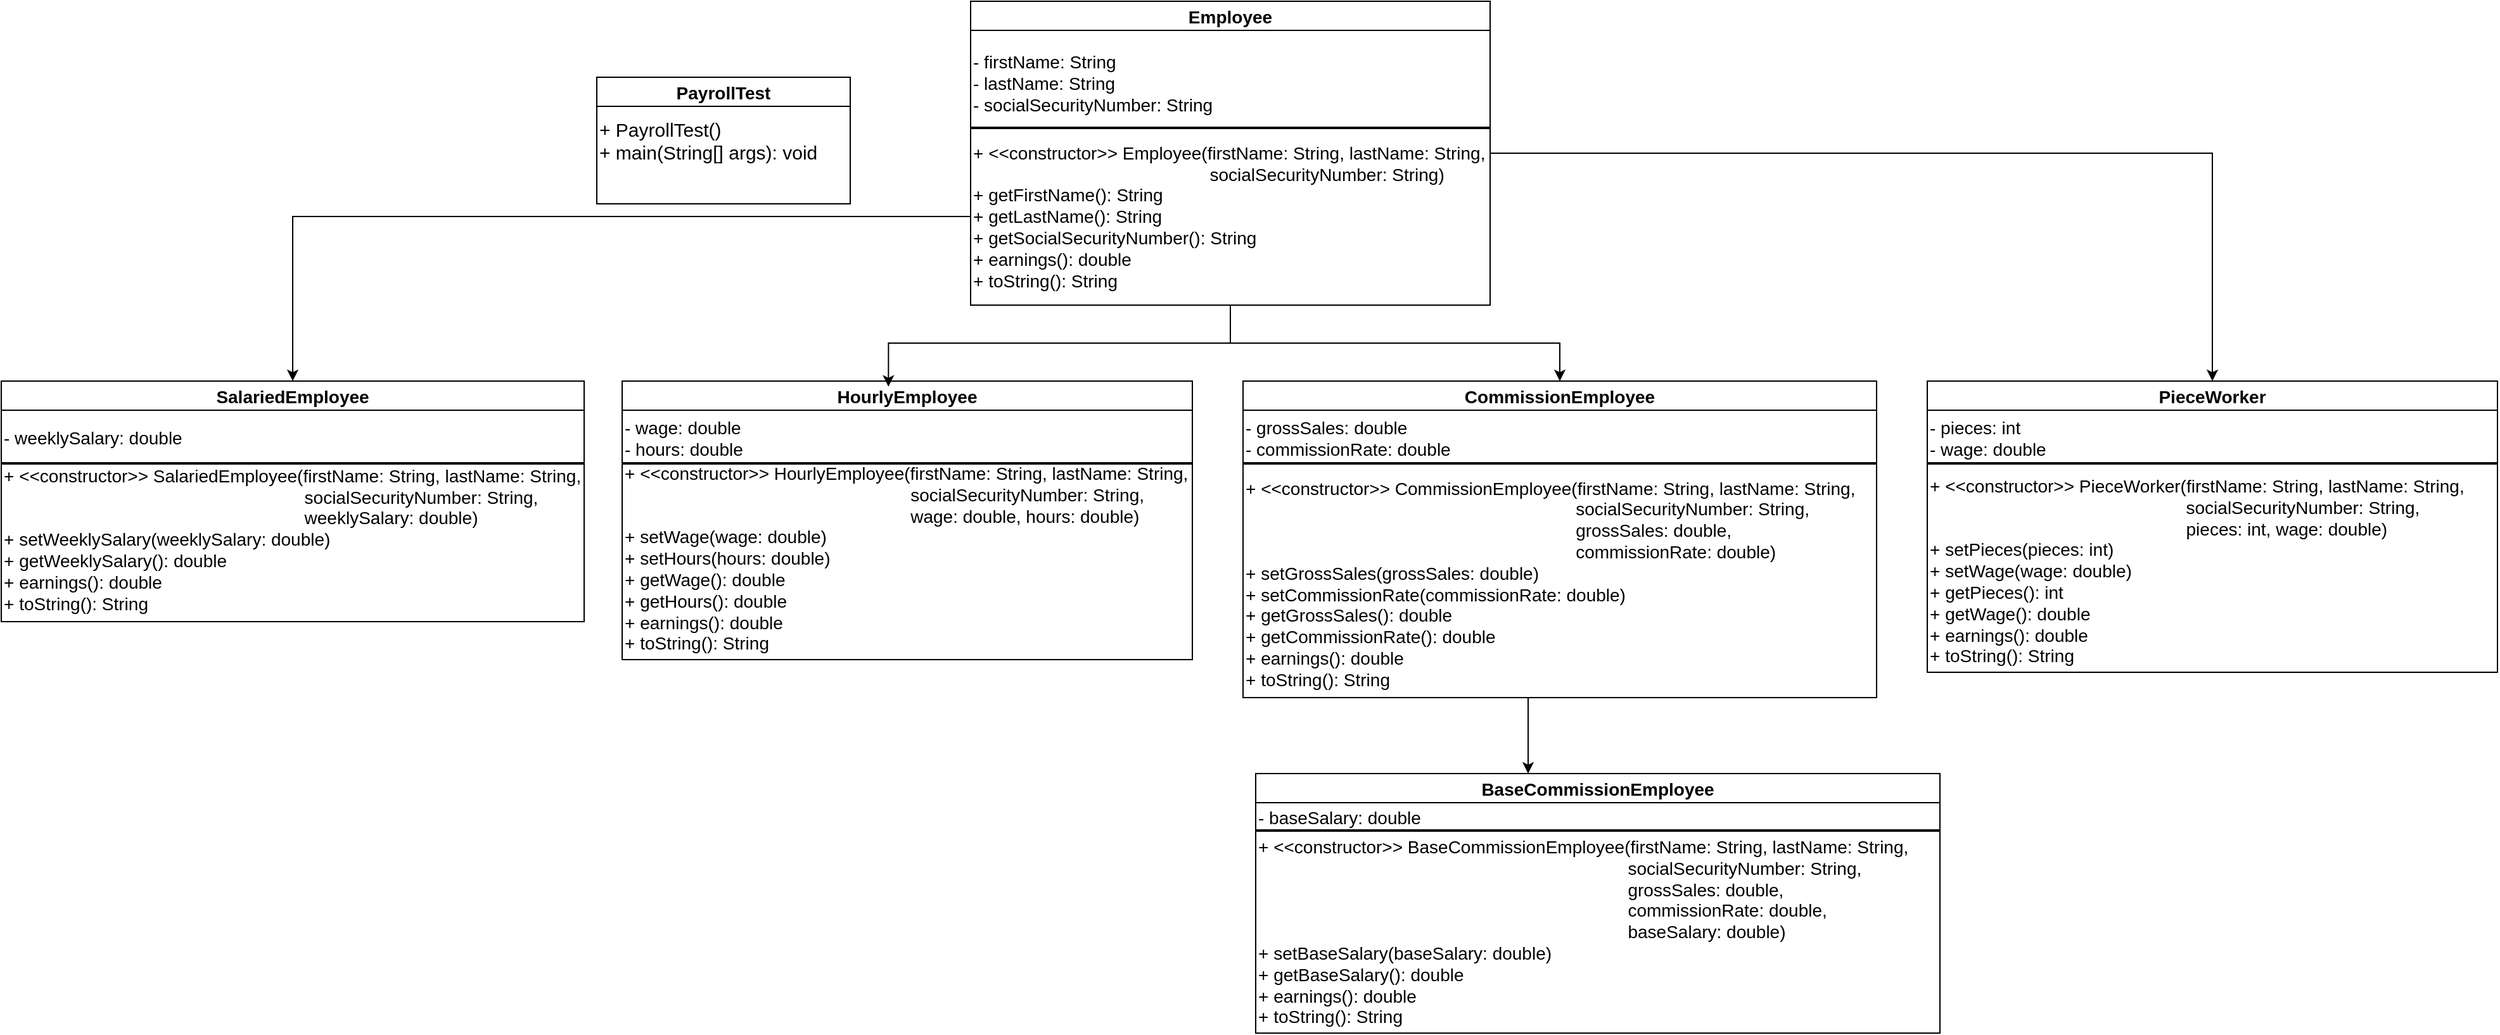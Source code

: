 <mxfile version="24.4.0" type="device">
  <diagram id="prtHgNgQTEPvFCAcTncT" name="Page-1">
    <mxGraphModel dx="3200" dy="1128" grid="1" gridSize="10" guides="1" tooltips="1" connect="1" arrows="1" fold="1" page="1" pageScale="1" pageWidth="1100" pageHeight="850" math="0" shadow="0">
      <root>
        <mxCell id="0" />
        <mxCell id="1" parent="0" />
        <mxCell id="9lZ008rthi-1Io387yjq-19" value="PayrollTest" style="swimlane;fontSize=14;startSize=23;" parent="1" vertex="1">
          <mxGeometry x="50" y="80" width="200" height="100" as="geometry" />
        </mxCell>
        <mxCell id="9lZ008rthi-1Io387yjq-22" value="&lt;div&gt;+ PayrollTest()&lt;br&gt;&lt;/div&gt;&lt;div&gt;+ main(String[] args): void&lt;/div&gt;" style="text;html=1;align=left;verticalAlign=middle;resizable=0;points=[];autosize=1;strokeColor=none;fillColor=none;fontSize=15;" parent="9lZ008rthi-1Io387yjq-19" vertex="1">
          <mxGeometry y="25" width="200" height="50" as="geometry" />
        </mxCell>
        <mxCell id="0-hA2W_cpCPpV_t6YLu7-19" style="edgeStyle=orthogonalEdgeStyle;rounded=0;orthogonalLoop=1;jettySize=auto;html=1;entryX=0.5;entryY=0;entryDx=0;entryDy=0;" parent="1" source="LcrMxiL6GuTGsdU8cqxs-2" target="LcrMxiL6GuTGsdU8cqxs-20" edge="1">
          <mxGeometry relative="1" as="geometry" />
        </mxCell>
        <mxCell id="0-hA2W_cpCPpV_t6YLu7-20" style="edgeStyle=orthogonalEdgeStyle;rounded=0;orthogonalLoop=1;jettySize=auto;html=1;entryX=0.5;entryY=0;entryDx=0;entryDy=0;" parent="1" source="LcrMxiL6GuTGsdU8cqxs-2" target="0-hA2W_cpCPpV_t6YLu7-10" edge="1">
          <mxGeometry relative="1" as="geometry" />
        </mxCell>
        <mxCell id="LcrMxiL6GuTGsdU8cqxs-2" value="Employee" style="swimlane;fontSize=14;startSize=23;" parent="1" vertex="1">
          <mxGeometry x="345" y="20" width="410" height="240" as="geometry" />
        </mxCell>
        <mxCell id="LcrMxiL6GuTGsdU8cqxs-3" value="" style="line;strokeWidth=2;html=1;fontSize=14;" parent="LcrMxiL6GuTGsdU8cqxs-2" vertex="1">
          <mxGeometry y="95" width="410" height="10" as="geometry" />
        </mxCell>
        <mxCell id="LcrMxiL6GuTGsdU8cqxs-5" value="+ &amp;lt;&amp;lt;constructor&amp;gt;&amp;gt; Employee(firstName: String, lastName: String,&lt;div style=&quot;font-size: 14px;&quot;&gt;&lt;span style=&quot;white-space: pre; font-size: 14px;&quot;&gt;&#x9;&lt;/span&gt;&lt;span style=&quot;white-space: pre; font-size: 14px;&quot;&gt;&#x9;&lt;/span&gt;&lt;span style=&quot;white-space: pre; font-size: 14px;&quot;&gt;&#x9;&lt;span style=&quot;white-space: pre; font-size: 14px;&quot;&gt;&#x9;&lt;/span&gt;&lt;span style=&quot;white-space: pre; font-size: 14px;&quot;&gt;&#x9;&lt;/span&gt;&lt;span style=&quot;white-space: pre; font-size: 14px;&quot;&gt;&#x9;&lt;/span&gt;s&lt;/span&gt;ocialSecurityNumber: String)&lt;/div&gt;&lt;div style=&quot;font-size: 14px;&quot;&gt;&lt;div style=&quot;font-size: 14px;&quot;&gt;&lt;span style=&quot;background-color: initial; font-size: 14px;&quot;&gt;+ getFirstName(): String&lt;/span&gt;&lt;/div&gt;&lt;div style=&quot;font-size: 14px;&quot;&gt;+ getLastName(): String&lt;span style=&quot;background-color: initial; font-size: 14px;&quot;&gt;&lt;br style=&quot;font-size: 14px;&quot;&gt;&lt;/span&gt;&lt;/div&gt;&lt;div style=&quot;font-size: 14px;&quot;&gt;+ getSocialSecurityNumber(): String&lt;br style=&quot;font-size: 14px;&quot;&gt;&lt;/div&gt;&lt;div style=&quot;font-size: 14px;&quot;&gt;+ earnings(): double&lt;/div&gt;&lt;div style=&quot;font-size: 14px;&quot;&gt;+ toString(): String&lt;/div&gt;&lt;/div&gt;" style="text;html=1;align=left;verticalAlign=middle;resizable=0;points=[];autosize=1;strokeColor=none;fillColor=none;fontSize=14;" parent="LcrMxiL6GuTGsdU8cqxs-2" vertex="1">
          <mxGeometry y="105" width="430" height="130" as="geometry" />
        </mxCell>
        <mxCell id="LcrMxiL6GuTGsdU8cqxs-4" value="&lt;span style=&quot;font-size: 14px;&quot;&gt;- firstName: String&lt;/span&gt;&lt;div style=&quot;font-size: 14px;&quot;&gt;&lt;span style=&quot;font-size: 14px;&quot;&gt;- lastName: String&lt;/span&gt;&lt;/div&gt;&lt;div style=&quot;font-size: 14px;&quot;&gt;&lt;span style=&quot;font-size: 14px;&quot;&gt;- socialSecurityNumber&lt;/span&gt;&lt;span style=&quot;font-size: 14px; background-color: initial;&quot;&gt;: String&lt;/span&gt;&lt;/div&gt;" style="text;html=1;align=left;verticalAlign=middle;resizable=0;points=[];autosize=1;strokeColor=none;fillColor=none;fontSize=14;" parent="LcrMxiL6GuTGsdU8cqxs-2" vertex="1">
          <mxGeometry y="35" width="210" height="60" as="geometry" />
        </mxCell>
        <mxCell id="LcrMxiL6GuTGsdU8cqxs-8" value="SalariedEmployee" style="swimlane;fontSize=14;startSize=23;" parent="1" vertex="1">
          <mxGeometry x="-420" y="320" width="460" height="190" as="geometry" />
        </mxCell>
        <mxCell id="LcrMxiL6GuTGsdU8cqxs-10" value="+ &amp;lt;&amp;lt;constructor&amp;gt;&amp;gt; SalariedEmployee(firstName: String, lastName: String,&lt;div style=&quot;font-size: 14px;&quot;&gt;&lt;span style=&quot;background-color: initial; white-space-collapse: preserve;&quot;&gt;&#x9;&lt;/span&gt;&lt;span style=&quot;background-color: initial; white-space-collapse: preserve;&quot;&gt;&#x9;&lt;/span&gt;&lt;span style=&quot;background-color: initial; white-space-collapse: preserve;&quot;&gt;&#x9;&lt;span style=&quot;white-space-collapse: preserve;&quot;&gt;&#x9;&lt;/span&gt;&lt;span style=&quot;white-space-collapse: preserve;&quot;&gt;&#x9;&lt;/span&gt;&lt;span style=&quot;white-space-collapse: preserve;&quot;&gt;&#x9;&lt;/span&gt;             s&lt;/span&gt;&lt;span style=&quot;background-color: initial;&quot;&gt;ocialSecurityNumber: String,&amp;nbsp;&lt;/span&gt;&lt;/div&gt;&lt;div style=&quot;font-size: 14px;&quot;&gt;&lt;span style=&quot;background-color: initial;&quot;&gt;&lt;span style=&quot;white-space: pre;&quot;&gt;&#x9;&lt;/span&gt;&lt;span style=&quot;white-space: pre;&quot;&gt;&#x9;&lt;/span&gt;&lt;span style=&quot;white-space: pre;&quot;&gt;&#x9;&lt;/span&gt;&lt;span style=&quot;white-space: pre;&quot;&gt;&#x9;&lt;/span&gt;&lt;span style=&quot;white-space: pre;&quot;&gt;&#x9;&lt;/span&gt;&lt;span style=&quot;white-space: pre;&quot;&gt;&#x9;&lt;/span&gt;&lt;span style=&quot;white-space: pre;&quot;&gt;&#x9;&lt;/span&gt;&amp;nbsp; &amp;nbsp; &amp;nbsp;weeklySalary: double&lt;/span&gt;&lt;span style=&quot;background-color: initial;&quot;&gt;)&lt;/span&gt;&lt;/div&gt;&lt;div style=&quot;font-size: 14px;&quot;&gt;&lt;div style=&quot;font-size: 14px;&quot;&gt;&lt;span style=&quot;background-color: initial; font-size: 14px;&quot;&gt;+ setWeeklySalary(weeklySalary: double)&lt;/span&gt;&lt;/div&gt;&lt;div style=&quot;font-size: 14px;&quot;&gt;+ getWeeklySalary(): double&lt;span style=&quot;background-color: initial; font-size: 14px;&quot;&gt;&lt;br style=&quot;font-size: 14px;&quot;&gt;&lt;/span&gt;&lt;/div&gt;&lt;div style=&quot;font-size: 14px;&quot;&gt;+ earnings(): double&lt;/div&gt;&lt;div style=&quot;font-size: 14px;&quot;&gt;+ toString(): String&lt;/div&gt;&lt;/div&gt;" style="text;html=1;align=left;verticalAlign=middle;resizable=0;points=[];autosize=1;strokeColor=none;fillColor=none;fontSize=14;" parent="LcrMxiL6GuTGsdU8cqxs-8" vertex="1">
          <mxGeometry y="60" width="480" height="130" as="geometry" />
        </mxCell>
        <mxCell id="LcrMxiL6GuTGsdU8cqxs-11" value="&lt;span style=&quot;font-size: 14px;&quot;&gt;- weeklySalary: double&lt;/span&gt;" style="text;html=1;align=left;verticalAlign=middle;resizable=0;points=[];autosize=1;strokeColor=none;fillColor=none;fontSize=14;" parent="LcrMxiL6GuTGsdU8cqxs-8" vertex="1">
          <mxGeometry y="30" width="160" height="30" as="geometry" />
        </mxCell>
        <mxCell id="0-hA2W_cpCPpV_t6YLu7-1" value="" style="line;strokeWidth=2;html=1;fontSize=14;" parent="LcrMxiL6GuTGsdU8cqxs-8" vertex="1">
          <mxGeometry y="60" width="460" height="10" as="geometry" />
        </mxCell>
        <mxCell id="LcrMxiL6GuTGsdU8cqxs-12" value="HourlyEmployee" style="swimlane;fontSize=14;startSize=23;" parent="1" vertex="1">
          <mxGeometry x="70" y="320" width="450" height="220" as="geometry" />
        </mxCell>
        <mxCell id="LcrMxiL6GuTGsdU8cqxs-14" value="+ &amp;lt;&amp;lt;constructor&amp;gt;&amp;gt; HourlyEmployee(firstName: String, lastName: String,&lt;div&gt;&lt;span style=&quot;background-color: initial; white-space-collapse: preserve;&quot;&gt;&#x9;&lt;/span&gt;&lt;span style=&quot;background-color: initial; white-space-collapse: preserve;&quot;&gt;&#x9;&lt;/span&gt;&lt;span style=&quot;background-color: initial; white-space-collapse: preserve;&quot;&gt;&#x9;&lt;span style=&quot;white-space-collapse: preserve;&quot;&gt;&#x9;&lt;/span&gt;&lt;span style=&quot;white-space-collapse: preserve;&quot;&gt;&#x9;&lt;/span&gt;&lt;span style=&quot;white-space-collapse: preserve;&quot;&gt;&#x9;&lt;/span&gt;          s&lt;/span&gt;&lt;span style=&quot;background-color: initial;&quot;&gt;ocialSecurityNumber: String,&amp;nbsp;&lt;/span&gt;&lt;/div&gt;&lt;div&gt;&lt;span style=&quot;background-color: initial;&quot;&gt;&lt;span style=&quot;white-space: pre;&quot;&gt;&#x9;&lt;/span&gt;&lt;span style=&quot;white-space: pre;&quot;&gt;&#x9;&lt;/span&gt;&lt;span style=&quot;white-space: pre;&quot;&gt;&#x9;&lt;/span&gt;&lt;span style=&quot;white-space: pre;&quot;&gt;&#x9;&lt;/span&gt;&lt;span style=&quot;white-space: pre;&quot;&gt;&#x9;&lt;/span&gt;&lt;span style=&quot;white-space: pre;&quot;&gt;&#x9;&lt;/span&gt;&lt;span style=&quot;white-space: pre;&quot;&gt;&#x9;&lt;/span&gt;&amp;nbsp; wage: double, hours: double&lt;/span&gt;&lt;span style=&quot;background-color: initial;&quot;&gt;)&lt;/span&gt;&lt;span style=&quot;background-color: initial;&quot;&gt;&amp;nbsp;&lt;/span&gt;&lt;/div&gt;&lt;div&gt;&lt;div style=&quot;font-size: 14px;&quot;&gt;&lt;div style=&quot;font-size: 14px;&quot;&gt;&lt;span style=&quot;background-color: initial; font-size: 14px;&quot;&gt;+ setWage(wage: double)&lt;/span&gt;&lt;/div&gt;&lt;div style=&quot;font-size: 14px;&quot;&gt;&lt;span style=&quot;background-color: initial; font-size: 14px;&quot;&gt;+ setHours(hours: double)&lt;/span&gt;&lt;/div&gt;&lt;div style=&quot;font-size: 14px;&quot;&gt;+ getWage(): double&lt;/div&gt;&lt;div style=&quot;font-size: 14px;&quot;&gt;+ getHours(): double&lt;/div&gt;&lt;div style=&quot;font-size: 14px;&quot;&gt;+ earnings(): double&lt;/div&gt;&lt;div style=&quot;font-size: 14px;&quot;&gt;+ toString(): String&lt;/div&gt;&lt;/div&gt;&lt;/div&gt;" style="text;html=1;align=left;verticalAlign=middle;resizable=0;points=[];autosize=1;strokeColor=none;fillColor=none;fontSize=14;" parent="LcrMxiL6GuTGsdU8cqxs-12" vertex="1">
          <mxGeometry y="60" width="470" height="160" as="geometry" />
        </mxCell>
        <mxCell id="LcrMxiL6GuTGsdU8cqxs-9" value="" style="line;strokeWidth=2;html=1;fontSize=14;" parent="LcrMxiL6GuTGsdU8cqxs-12" vertex="1">
          <mxGeometry y="60" width="450" height="10" as="geometry" />
        </mxCell>
        <mxCell id="0-hA2W_cpCPpV_t6YLu7-3" value="&lt;span style=&quot;font-size: 14px;&quot;&gt;- wage: double&lt;/span&gt;&lt;div&gt;&lt;span style=&quot;font-size: 14px;&quot;&gt;- hours: double&lt;/span&gt;&lt;/div&gt;" style="text;html=1;align=left;verticalAlign=middle;resizable=0;points=[];autosize=1;strokeColor=none;fillColor=none;fontSize=14;" parent="LcrMxiL6GuTGsdU8cqxs-12" vertex="1">
          <mxGeometry y="20" width="120" height="50" as="geometry" />
        </mxCell>
        <mxCell id="LcrMxiL6GuTGsdU8cqxs-16" value="BaseCommissionEmployee" style="swimlane;fontSize=14;startSize=23;" parent="1" vertex="1">
          <mxGeometry x="570" y="630" width="540" height="205" as="geometry" />
        </mxCell>
        <mxCell id="LcrMxiL6GuTGsdU8cqxs-18" value="+ &amp;lt;&amp;lt;constructor&amp;gt;&amp;gt; BaseCommissionEmployee(firstName: String, lastName: String,&lt;div&gt;&lt;span style=&quot;background-color: initial; white-space-collapse: preserve;&quot;&gt;&#x9;&lt;/span&gt;&lt;span style=&quot;background-color: initial; white-space-collapse: preserve;&quot;&gt;&#x9;&lt;/span&gt;&lt;span style=&quot;background-color: initial; white-space-collapse: preserve;&quot;&gt;&#x9;&lt;span style=&quot;white-space-collapse: preserve;&quot;&gt;&#x9;&lt;/span&gt;&lt;span style=&quot;white-space-collapse: preserve;&quot;&gt;&#x9;&lt;/span&gt;&lt;span style=&quot;white-space-collapse: preserve;&quot;&gt;&#x9;&lt;/span&gt;          &lt;span style=&quot;white-space: pre;&quot;&gt;&#x9;&lt;/span&gt;&lt;span style=&quot;white-space: pre;&quot;&gt;&#x9;&lt;/span&gt;   s&lt;/span&gt;&lt;span style=&quot;background-color: initial;&quot;&gt;ocialSecurityNumber: String,&amp;nbsp;&lt;/span&gt;&lt;/div&gt;&lt;div&gt;&lt;span style=&quot;background-color: initial;&quot;&gt;&lt;span style=&quot;white-space-collapse: preserve;&quot;&gt;&#x9;&lt;/span&gt;&lt;span style=&quot;white-space-collapse: preserve;&quot;&gt;&#x9;&lt;/span&gt;&lt;span style=&quot;white-space-collapse: preserve;&quot;&gt;&#x9;&lt;/span&gt;&lt;span style=&quot;white-space-collapse: preserve;&quot;&gt;&#x9;&lt;/span&gt;&lt;span style=&quot;white-space-collapse: preserve;&quot;&gt;&#x9;&lt;/span&gt;&lt;span style=&quot;white-space-collapse: preserve;&quot;&gt;&#x9;&lt;/span&gt;&lt;span style=&quot;white-space-collapse: preserve;&quot;&gt;&#x9;&lt;/span&gt;&amp;nbsp; &lt;span style=&quot;white-space: pre;&quot;&gt;&#x9;&lt;/span&gt;&lt;span style=&quot;white-space: pre;&quot;&gt;&#x9;&lt;/span&gt;&amp;nbsp; &amp;nbsp;grossSales: double,&lt;/span&gt;&lt;/div&gt;&lt;div&gt;&lt;span style=&quot;background-color: initial;&quot;&gt;&lt;span style=&quot;white-space: pre;&quot;&gt;&#x9;&lt;/span&gt;&lt;span style=&quot;white-space: pre;&quot;&gt;&#x9;&lt;/span&gt;&lt;span style=&quot;white-space: pre;&quot;&gt;&#x9;&lt;/span&gt;&lt;span style=&quot;white-space: pre;&quot;&gt;&#x9;&lt;/span&gt;&lt;span style=&quot;white-space: pre;&quot;&gt;&#x9;&lt;/span&gt;&lt;span style=&quot;white-space: pre;&quot;&gt;&#x9;&lt;/span&gt;&lt;span style=&quot;white-space: pre;&quot;&gt;&#x9;&lt;/span&gt;&lt;span style=&quot;white-space: pre;&quot;&gt;&#x9;&lt;/span&gt;&lt;span style=&quot;white-space: pre;&quot;&gt;&#x9;&lt;/span&gt;&amp;nbsp; &amp;nbsp;commissionRate: double,&amp;nbsp;&lt;/span&gt;&lt;/div&gt;&lt;div&gt;&lt;span style=&quot;background-color: initial;&quot;&gt;&lt;span style=&quot;white-space: pre;&quot;&gt;&#x9;&lt;/span&gt;&lt;span style=&quot;white-space: pre;&quot;&gt;&#x9;&lt;/span&gt;&lt;span style=&quot;white-space: pre;&quot;&gt;&#x9;&lt;/span&gt;&lt;span style=&quot;white-space: pre;&quot;&gt;&#x9;&lt;/span&gt;&lt;span style=&quot;white-space: pre;&quot;&gt;&#x9;&lt;/span&gt;&lt;span style=&quot;white-space: pre;&quot;&gt;&#x9;&lt;/span&gt;&lt;span style=&quot;white-space: pre;&quot;&gt;&#x9;&lt;/span&gt;&lt;span style=&quot;white-space: pre;&quot;&gt;&#x9;&lt;/span&gt;&lt;span style=&quot;white-space: pre;&quot;&gt;&#x9;&lt;/span&gt;&amp;nbsp; &amp;nbsp;baseSalary: double&lt;/span&gt;&lt;span style=&quot;background-color: initial;&quot;&gt;)&lt;/span&gt;&lt;/div&gt;&lt;div&gt;&lt;div&gt;&lt;span style=&quot;background-color: initial;&quot;&gt;+ setBaseSalary(baseSalary: double)&lt;/span&gt;&lt;/div&gt;&lt;div&gt;&lt;span style=&quot;background-color: initial;&quot;&gt;+ getBaseSalary(): double&lt;/span&gt;&lt;/div&gt;&lt;/div&gt;&lt;div&gt;&lt;span style=&quot;background-color: initial;&quot;&gt;+ earnings(): double&lt;/span&gt;&lt;/div&gt;&lt;div style=&quot;font-size: 14px;&quot;&gt;&lt;div style=&quot;font-size: 14px;&quot;&gt;+ toString(): String&lt;/div&gt;&lt;/div&gt;" style="text;html=1;align=left;verticalAlign=middle;resizable=0;points=[];autosize=1;strokeColor=none;fillColor=none;fontSize=14;" parent="LcrMxiL6GuTGsdU8cqxs-16" vertex="1">
          <mxGeometry y="45" width="540" height="160" as="geometry" />
        </mxCell>
        <mxCell id="0-hA2W_cpCPpV_t6YLu7-8" value="" style="line;strokeWidth=2;html=1;fontSize=14;" parent="LcrMxiL6GuTGsdU8cqxs-16" vertex="1">
          <mxGeometry y="40" width="540" height="10" as="geometry" />
        </mxCell>
        <mxCell id="0-hA2W_cpCPpV_t6YLu7-9" value="&lt;span style=&quot;font-size: 14px;&quot;&gt;- baseSalary: double&lt;/span&gt;" style="text;html=1;align=left;verticalAlign=middle;resizable=0;points=[];autosize=1;strokeColor=none;fillColor=none;fontSize=14;" parent="LcrMxiL6GuTGsdU8cqxs-16" vertex="1">
          <mxGeometry y="20" width="150" height="30" as="geometry" />
        </mxCell>
        <mxCell id="0-hA2W_cpCPpV_t6YLu7-21" value="" style="edgeStyle=orthogonalEdgeStyle;rounded=0;orthogonalLoop=1;jettySize=auto;html=1;" parent="1" source="LcrMxiL6GuTGsdU8cqxs-20" edge="1">
          <mxGeometry relative="1" as="geometry">
            <mxPoint x="785" y="630" as="targetPoint" />
            <Array as="points">
              <mxPoint x="785" y="580" />
              <mxPoint x="785" y="580" />
            </Array>
          </mxGeometry>
        </mxCell>
        <mxCell id="LcrMxiL6GuTGsdU8cqxs-20" value="CommissionEmployee" style="swimlane;fontSize=14;startSize=23;" parent="1" vertex="1">
          <mxGeometry x="560" y="320" width="500" height="250" as="geometry" />
        </mxCell>
        <mxCell id="0-hA2W_cpCPpV_t6YLu7-6" value="" style="line;strokeWidth=2;html=1;fontSize=14;" parent="LcrMxiL6GuTGsdU8cqxs-20" vertex="1">
          <mxGeometry y="60" width="500" height="10" as="geometry" />
        </mxCell>
        <mxCell id="0-hA2W_cpCPpV_t6YLu7-7" value="&lt;span style=&quot;font-size: 14px;&quot;&gt;- grossSales: double&lt;/span&gt;&lt;div&gt;&lt;span style=&quot;font-size: 14px;&quot;&gt;- commissionRate: double&lt;/span&gt;&lt;/div&gt;" style="text;html=1;align=left;verticalAlign=middle;resizable=0;points=[];autosize=1;strokeColor=none;fillColor=none;fontSize=14;" parent="LcrMxiL6GuTGsdU8cqxs-20" vertex="1">
          <mxGeometry y="20" width="190" height="50" as="geometry" />
        </mxCell>
        <mxCell id="LcrMxiL6GuTGsdU8cqxs-21" value="+ &amp;lt;&amp;lt;constructor&amp;gt;&amp;gt; CommissionEmployee(firstName: String, lastName: String,&lt;div&gt;&lt;span style=&quot;background-color: initial; white-space-collapse: preserve;&quot;&gt;&#x9;&lt;/span&gt;&lt;span style=&quot;background-color: initial; white-space-collapse: preserve;&quot;&gt;&#x9;&lt;/span&gt;&lt;span style=&quot;background-color: initial; white-space-collapse: preserve;&quot;&gt;&#x9;&lt;span style=&quot;white-space-collapse: preserve;&quot;&gt;&#x9;&lt;/span&gt;&lt;span style=&quot;white-space-collapse: preserve;&quot;&gt;&#x9;&lt;/span&gt;&lt;span style=&quot;white-space-collapse: preserve;&quot;&gt;&#x9;&lt;/span&gt;          &lt;span style=&quot;white-space: pre;&quot;&gt;&#x9;&lt;/span&gt;   s&lt;/span&gt;&lt;span style=&quot;background-color: initial;&quot;&gt;ocialSecurityNumber: String,&amp;nbsp;&lt;/span&gt;&lt;/div&gt;&lt;div&gt;&lt;span style=&quot;background-color: initial;&quot;&gt;&lt;span style=&quot;white-space-collapse: preserve;&quot;&gt;&#x9;&lt;/span&gt;&lt;span style=&quot;white-space-collapse: preserve;&quot;&gt;&#x9;&lt;/span&gt;&lt;span style=&quot;white-space-collapse: preserve;&quot;&gt;&#x9;&lt;/span&gt;&lt;span style=&quot;white-space-collapse: preserve;&quot;&gt;&#x9;&lt;/span&gt;&lt;span style=&quot;white-space-collapse: preserve;&quot;&gt;&#x9;&lt;/span&gt;&lt;span style=&quot;white-space-collapse: preserve;&quot;&gt;&#x9;&lt;/span&gt;&lt;span style=&quot;white-space-collapse: preserve;&quot;&gt;&#x9;&lt;/span&gt;&amp;nbsp; &lt;span style=&quot;white-space: pre;&quot;&gt;&#x9;&lt;/span&gt;&amp;nbsp; &amp;nbsp;grossSales: double,&amp;nbsp;&lt;/span&gt;&lt;/div&gt;&lt;div&gt;&lt;span style=&quot;background-color: initial;&quot;&gt;&lt;span style=&quot;white-space: pre;&quot;&gt;&#x9;&lt;/span&gt;&lt;span style=&quot;white-space: pre;&quot;&gt;&#x9;&lt;/span&gt;&lt;span style=&quot;white-space: pre;&quot;&gt;&#x9;&lt;/span&gt;&lt;span style=&quot;white-space: pre;&quot;&gt;&#x9;&lt;/span&gt;&lt;span style=&quot;white-space: pre;&quot;&gt;&#x9;&lt;/span&gt;&lt;span style=&quot;white-space: pre;&quot;&gt;&#x9;&lt;/span&gt;&lt;span style=&quot;white-space: pre;&quot;&gt;&#x9;&lt;/span&gt;&lt;span style=&quot;white-space: pre;&quot;&gt;&#x9;&lt;/span&gt;&amp;nbsp; &amp;nbsp;commissionRate: double&lt;/span&gt;&lt;span style=&quot;background-color: initial;&quot;&gt;)&lt;/span&gt;&lt;/div&gt;&lt;div&gt;&lt;span style=&quot;background-color: initial;&quot;&gt;+ setGrossSales(grossSales: double)&lt;/span&gt;&lt;/div&gt;&lt;div&gt;&lt;span style=&quot;background-color: initial;&quot;&gt;+ setCommissionRate(commissionRate: double)&lt;/span&gt;&lt;/div&gt;&lt;div&gt;&lt;span style=&quot;background-color: initial;&quot;&gt;+ getGrossSales(): double&lt;/span&gt;&lt;/div&gt;&lt;div&gt;&lt;span style=&quot;background-color: initial;&quot;&gt;+ getCommissionRate(): double&lt;/span&gt;&lt;/div&gt;&lt;div&gt;&lt;span style=&quot;background-color: initial;&quot;&gt;+ earnings(): double&lt;/span&gt;&lt;/div&gt;&lt;div style=&quot;font-size: 14px;&quot;&gt;&lt;div style=&quot;font-size: 14px;&quot;&gt;+ toString(): String&lt;/div&gt;&lt;/div&gt;" style="text;html=1;align=left;verticalAlign=middle;resizable=0;points=[];autosize=1;strokeColor=none;fillColor=none;fontSize=14;" parent="LcrMxiL6GuTGsdU8cqxs-20" vertex="1">
          <mxGeometry y="70" width="500" height="180" as="geometry" />
        </mxCell>
        <mxCell id="0-hA2W_cpCPpV_t6YLu7-10" value="PieceWorker" style="swimlane;fontSize=14;startSize=23;" parent="1" vertex="1">
          <mxGeometry x="1100" y="320" width="450" height="230" as="geometry" />
        </mxCell>
        <mxCell id="0-hA2W_cpCPpV_t6YLu7-11" value="" style="line;strokeWidth=2;html=1;fontSize=14;" parent="0-hA2W_cpCPpV_t6YLu7-10" vertex="1">
          <mxGeometry y="60" width="450" height="10" as="geometry" />
        </mxCell>
        <mxCell id="0-hA2W_cpCPpV_t6YLu7-12" value="&lt;span style=&quot;font-size: 14px;&quot;&gt;- pieces: int&lt;/span&gt;&lt;div&gt;&lt;span style=&quot;font-size: 14px;&quot;&gt;- wage: double&lt;/span&gt;&lt;/div&gt;" style="text;html=1;align=left;verticalAlign=middle;resizable=0;points=[];autosize=1;strokeColor=none;fillColor=none;fontSize=14;" parent="0-hA2W_cpCPpV_t6YLu7-10" vertex="1">
          <mxGeometry y="20" width="120" height="50" as="geometry" />
        </mxCell>
        <mxCell id="0-hA2W_cpCPpV_t6YLu7-13" value="+ &amp;lt;&amp;lt;constructor&amp;gt;&amp;gt; PieceWorker(firstName: String, lastName: String,&lt;div&gt;&lt;span style=&quot;background-color: initial; white-space-collapse: preserve;&quot;&gt;&#x9;&lt;/span&gt;&lt;span style=&quot;background-color: initial; white-space-collapse: preserve;&quot;&gt;&#x9;&lt;/span&gt;&lt;span style=&quot;background-color: initial; white-space-collapse: preserve;&quot;&gt;&#x9;&lt;span style=&quot;white-space-collapse: preserve;&quot;&gt;&#x9;&lt;/span&gt;&lt;span style=&quot;white-space-collapse: preserve;&quot;&gt;&#x9;&lt;/span&gt;&lt;span style=&quot;white-space-collapse: preserve;&quot;&gt;&#x9;&lt;/span&gt;    s&lt;/span&gt;&lt;span style=&quot;background-color: initial;&quot;&gt;ocialSecurityNumber: String,&amp;nbsp;&lt;/span&gt;&lt;/div&gt;&lt;div&gt;&lt;span style=&quot;background-color: initial;&quot;&gt;&lt;span style=&quot;white-space-collapse: preserve;&quot;&gt;&#x9;&lt;/span&gt;&lt;span style=&quot;white-space-collapse: preserve;&quot;&gt;&#x9;&lt;/span&gt;&lt;span style=&quot;white-space-collapse: preserve;&quot;&gt;&#x9;&lt;/span&gt;&lt;span style=&quot;white-space-collapse: preserve;&quot;&gt;&#x9;&lt;/span&gt;&lt;span style=&quot;white-space-collapse: preserve;&quot;&gt;&#x9;&lt;/span&gt;&amp;nbsp; &amp;nbsp; &amp;nbsp; &amp;nbsp; &amp;nbsp; &amp;nbsp; pieces: int, wag&lt;/span&gt;&lt;span style=&quot;background-color: initial;&quot;&gt;e: double&lt;/span&gt;&lt;span style=&quot;background-color: initial;&quot;&gt;)&lt;/span&gt;&lt;/div&gt;&lt;div&gt;&lt;span style=&quot;background-color: initial;&quot;&gt;+ setPieces(pieces: int)&lt;/span&gt;&lt;/div&gt;&lt;div&gt;&lt;span style=&quot;background-color: initial;&quot;&gt;+ setWage(wage: double)&lt;/span&gt;&lt;/div&gt;&lt;div&gt;&lt;span style=&quot;background-color: initial;&quot;&gt;+ getPieces(): int&lt;/span&gt;&lt;/div&gt;&lt;div&gt;&lt;span style=&quot;background-color: initial;&quot;&gt;+ getWage(): double&lt;/span&gt;&lt;/div&gt;&lt;div&gt;&lt;span style=&quot;background-color: initial;&quot;&gt;+ earnings(): double&lt;/span&gt;&lt;/div&gt;&lt;div style=&quot;font-size: 14px;&quot;&gt;&lt;div style=&quot;font-size: 14px;&quot;&gt;+ toString(): String&lt;/div&gt;&lt;/div&gt;" style="text;html=1;align=left;verticalAlign=middle;resizable=0;points=[];autosize=1;strokeColor=none;fillColor=none;fontSize=14;" parent="0-hA2W_cpCPpV_t6YLu7-10" vertex="1">
          <mxGeometry y="70" width="450" height="160" as="geometry" />
        </mxCell>
        <mxCell id="0-hA2W_cpCPpV_t6YLu7-14" style="edgeStyle=orthogonalEdgeStyle;rounded=0;orthogonalLoop=1;jettySize=auto;html=1;entryX=0.5;entryY=0;entryDx=0;entryDy=0;" parent="1" source="LcrMxiL6GuTGsdU8cqxs-5" target="LcrMxiL6GuTGsdU8cqxs-8" edge="1">
          <mxGeometry relative="1" as="geometry" />
        </mxCell>
        <mxCell id="0-hA2W_cpCPpV_t6YLu7-18" style="edgeStyle=orthogonalEdgeStyle;rounded=0;orthogonalLoop=1;jettySize=auto;html=1;entryX=0.467;entryY=0.02;entryDx=0;entryDy=0;entryPerimeter=0;" parent="1" source="LcrMxiL6GuTGsdU8cqxs-2" target="LcrMxiL6GuTGsdU8cqxs-12" edge="1">
          <mxGeometry relative="1" as="geometry" />
        </mxCell>
      </root>
    </mxGraphModel>
  </diagram>
</mxfile>
